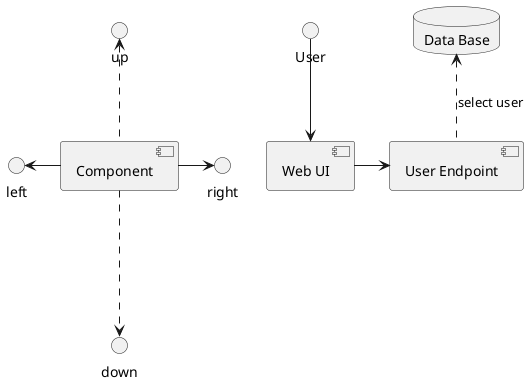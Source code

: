 '  link types:
'  dotted line (vertical: .., horizontal: .)
'  straight line (vertical: --, horizontal: -)
'  arrows (..> -->)

@startuml "links"

database "Data Base" as dataBase

User --> [Web UI]
[Web UI] -> [User Endpoint]
dataBase <.. [User Endpoint] : select user

[Component] -left-> left
[Component] -right-> right
[Component] .up.> up
[Component] .down..> down
